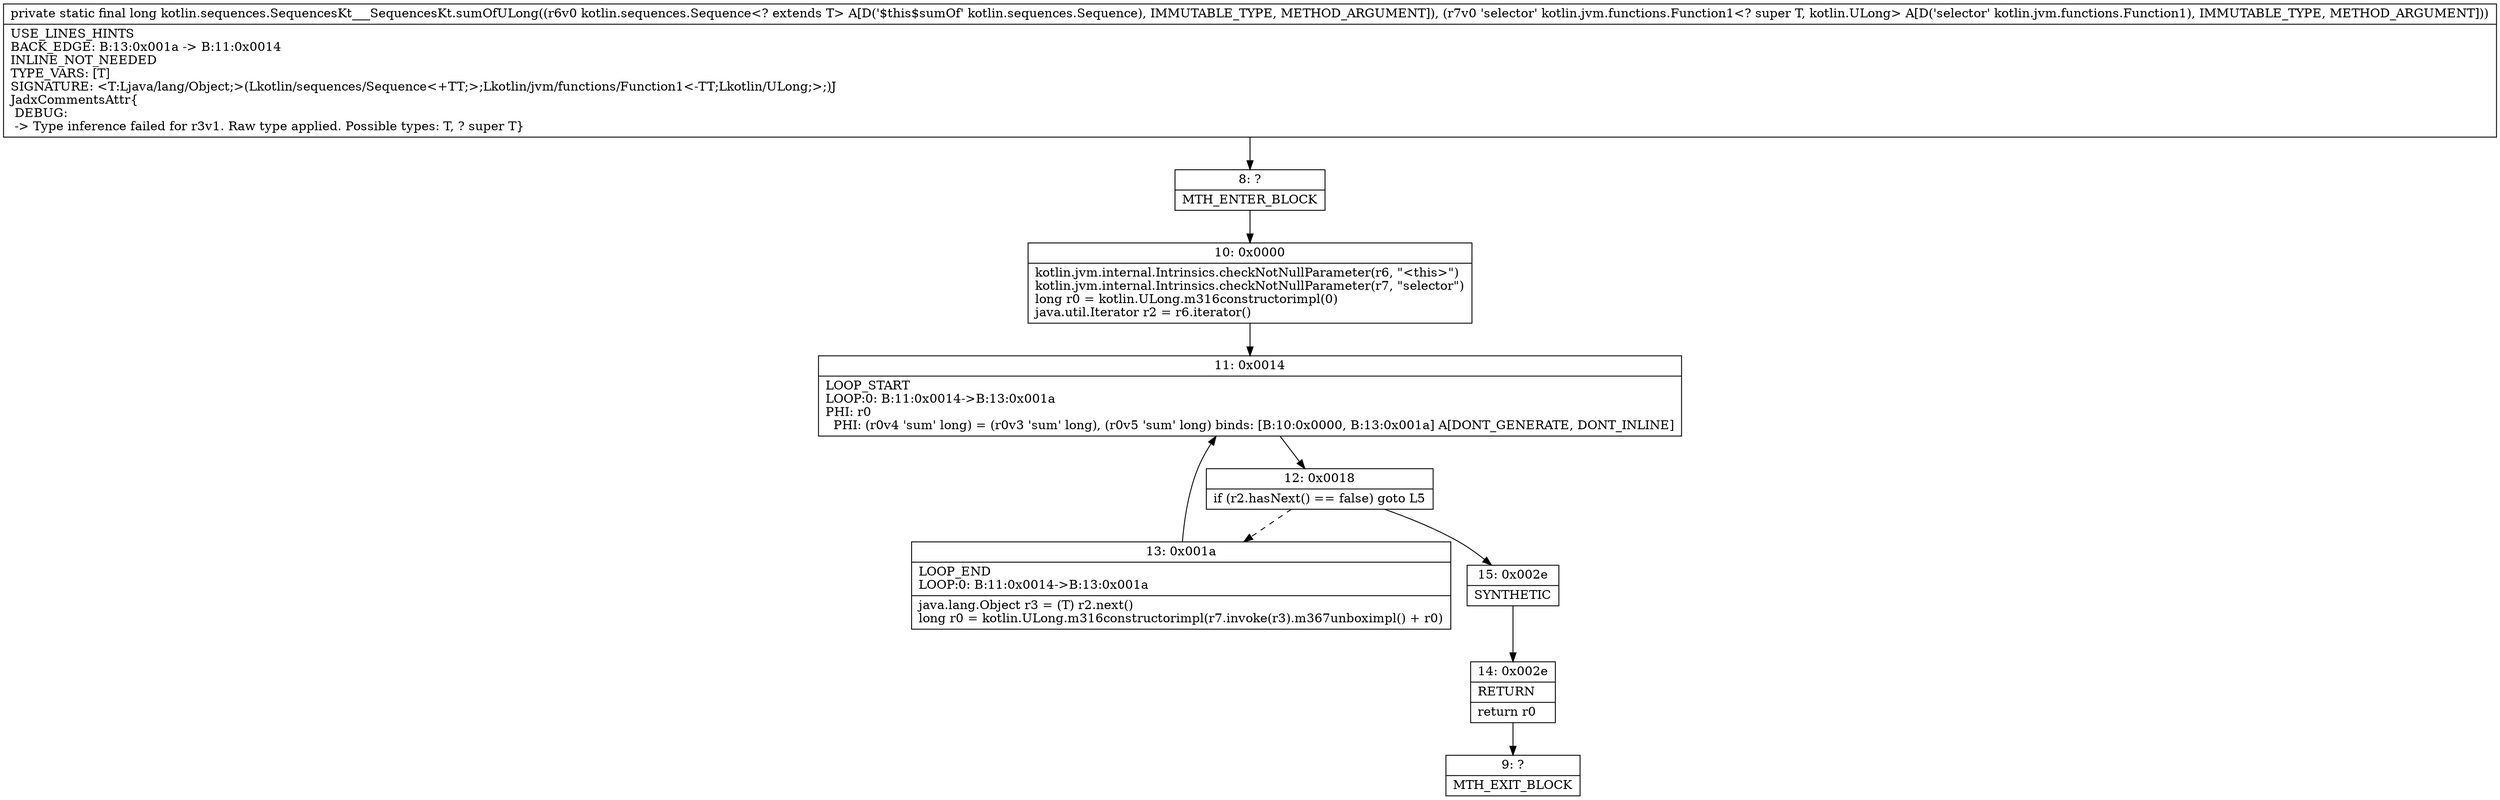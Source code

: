 digraph "CFG forkotlin.sequences.SequencesKt___SequencesKt.sumOfULong(Lkotlin\/sequences\/Sequence;Lkotlin\/jvm\/functions\/Function1;)J" {
Node_8 [shape=record,label="{8\:\ ?|MTH_ENTER_BLOCK\l}"];
Node_10 [shape=record,label="{10\:\ 0x0000|kotlin.jvm.internal.Intrinsics.checkNotNullParameter(r6, \"\<this\>\")\lkotlin.jvm.internal.Intrinsics.checkNotNullParameter(r7, \"selector\")\llong r0 = kotlin.ULong.m316constructorimpl(0)\ljava.util.Iterator r2 = r6.iterator()\l}"];
Node_11 [shape=record,label="{11\:\ 0x0014|LOOP_START\lLOOP:0: B:11:0x0014\-\>B:13:0x001a\lPHI: r0 \l  PHI: (r0v4 'sum' long) = (r0v3 'sum' long), (r0v5 'sum' long) binds: [B:10:0x0000, B:13:0x001a] A[DONT_GENERATE, DONT_INLINE]\l}"];
Node_12 [shape=record,label="{12\:\ 0x0018|if (r2.hasNext() == false) goto L5\l}"];
Node_13 [shape=record,label="{13\:\ 0x001a|LOOP_END\lLOOP:0: B:11:0x0014\-\>B:13:0x001a\l|java.lang.Object r3 = (T) r2.next()\llong r0 = kotlin.ULong.m316constructorimpl(r7.invoke(r3).m367unboximpl() + r0)\l}"];
Node_15 [shape=record,label="{15\:\ 0x002e|SYNTHETIC\l}"];
Node_14 [shape=record,label="{14\:\ 0x002e|RETURN\l|return r0\l}"];
Node_9 [shape=record,label="{9\:\ ?|MTH_EXIT_BLOCK\l}"];
MethodNode[shape=record,label="{private static final long kotlin.sequences.SequencesKt___SequencesKt.sumOfULong((r6v0 kotlin.sequences.Sequence\<? extends T\> A[D('$this$sumOf' kotlin.sequences.Sequence), IMMUTABLE_TYPE, METHOD_ARGUMENT]), (r7v0 'selector' kotlin.jvm.functions.Function1\<? super T, kotlin.ULong\> A[D('selector' kotlin.jvm.functions.Function1), IMMUTABLE_TYPE, METHOD_ARGUMENT]))  | USE_LINES_HINTS\lBACK_EDGE: B:13:0x001a \-\> B:11:0x0014\lINLINE_NOT_NEEDED\lTYPE_VARS: [T]\lSIGNATURE: \<T:Ljava\/lang\/Object;\>(Lkotlin\/sequences\/Sequence\<+TT;\>;Lkotlin\/jvm\/functions\/Function1\<\-TT;Lkotlin\/ULong;\>;)J\lJadxCommentsAttr\{\l DEBUG: \l \-\> Type inference failed for r3v1. Raw type applied. Possible types: T, ? super T\}\l}"];
MethodNode -> Node_8;Node_8 -> Node_10;
Node_10 -> Node_11;
Node_11 -> Node_12;
Node_12 -> Node_13[style=dashed];
Node_12 -> Node_15;
Node_13 -> Node_11;
Node_15 -> Node_14;
Node_14 -> Node_9;
}

